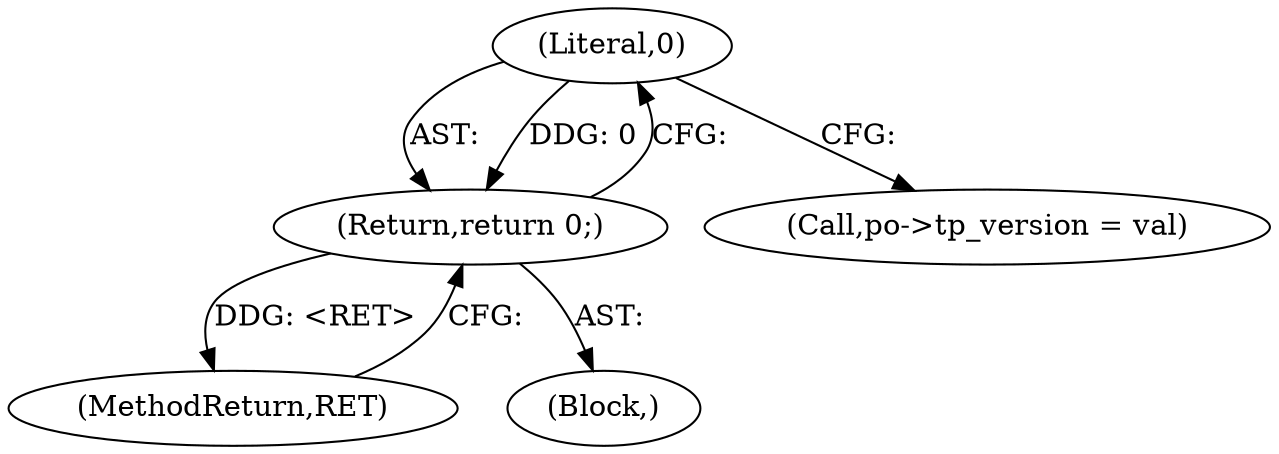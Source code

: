 digraph "1_linux_84ac7260236a49c79eede91617700174c2c19b0c_0@del" {
"1000323" [label="(Literal,0)"];
"1000322" [label="(Return,return 0;)"];
"1000683" [label="(MethodReturn,RET)"];
"1000313" [label="(Block,)"];
"1000322" [label="(Return,return 0;)"];
"1000317" [label="(Call,po->tp_version = val)"];
"1000323" [label="(Literal,0)"];
"1000323" -> "1000322"  [label="AST: "];
"1000323" -> "1000317"  [label="CFG: "];
"1000322" -> "1000323"  [label="CFG: "];
"1000323" -> "1000322"  [label="DDG: 0"];
"1000322" -> "1000313"  [label="AST: "];
"1000683" -> "1000322"  [label="CFG: "];
"1000322" -> "1000683"  [label="DDG: <RET>"];
}
